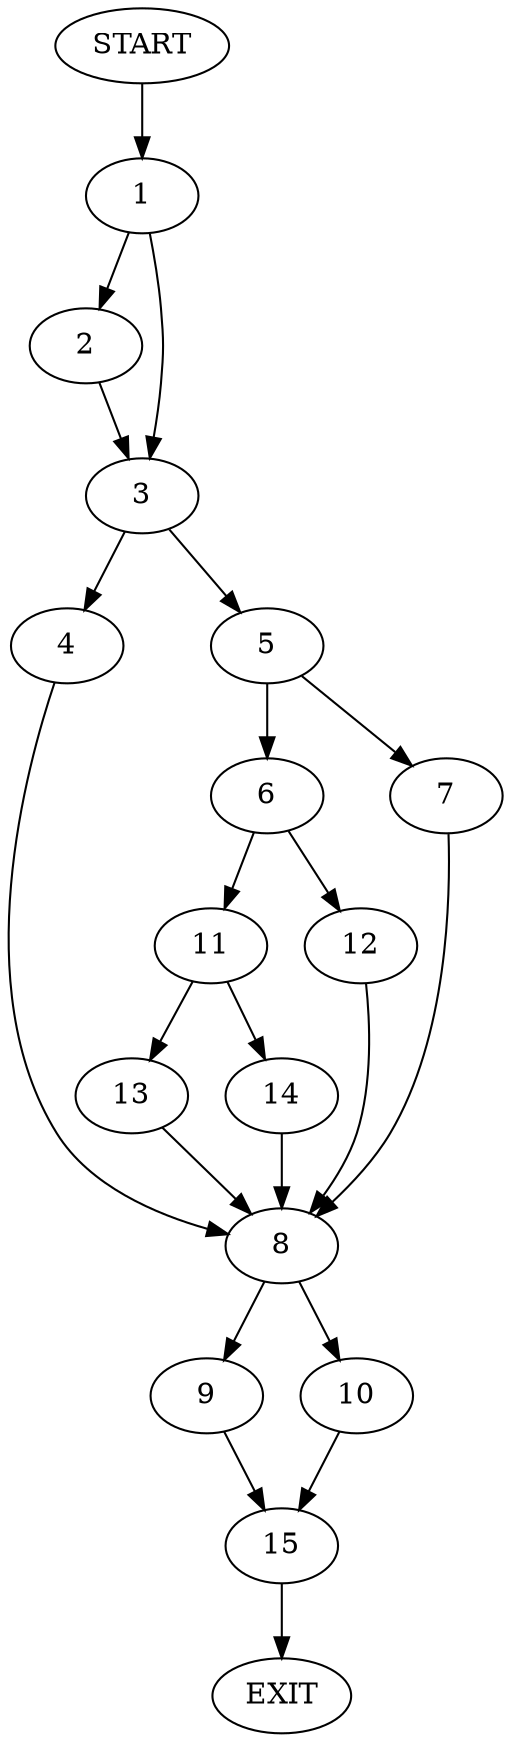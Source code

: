 digraph {
0 [label="START"]
16 [label="EXIT"]
0 -> 1
1 -> 2
1 -> 3
3 -> 4
3 -> 5
2 -> 3
5 -> 6
5 -> 7
4 -> 8
8 -> 9
8 -> 10
7 -> 8
6 -> 11
6 -> 12
11 -> 13
11 -> 14
12 -> 8
13 -> 8
14 -> 8
10 -> 15
9 -> 15
15 -> 16
}
